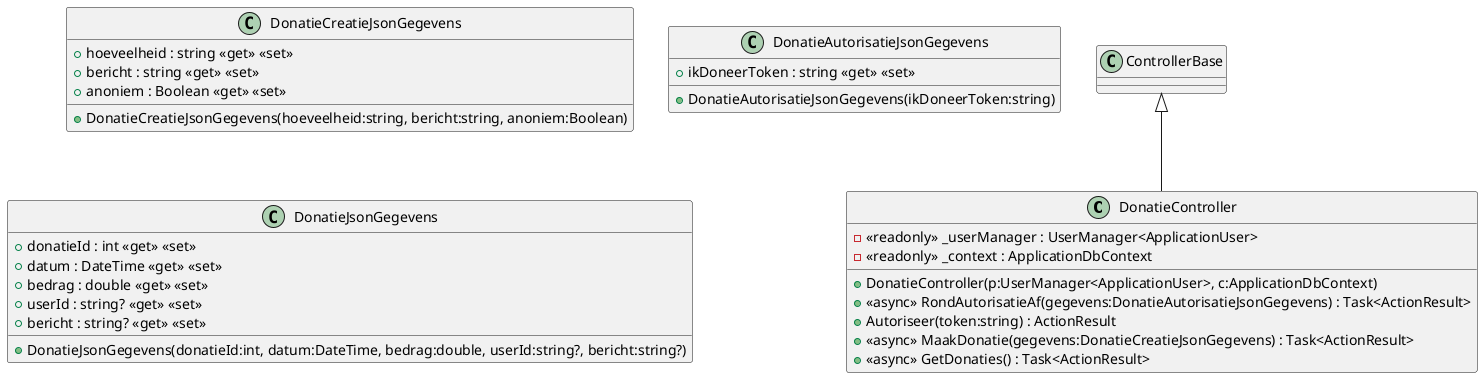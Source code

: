 @startuml
class DonatieController {
    - <<readonly>> _userManager : UserManager<ApplicationUser>
    - <<readonly>> _context : ApplicationDbContext
    + DonatieController(p:UserManager<ApplicationUser>, c:ApplicationDbContext)
    + <<async>> RondAutorisatieAf(gegevens:DonatieAutorisatieJsonGegevens) : Task<ActionResult>
    + Autoriseer(token:string) : ActionResult
    + <<async>> MaakDonatie(gegevens:DonatieCreatieJsonGegevens) : Task<ActionResult>
    + <<async>> GetDonaties() : Task<ActionResult>
}
class DonatieCreatieJsonGegevens {
    + hoeveelheid : string <<get>> <<set>>
    + bericht : string <<get>> <<set>>
    + anoniem : Boolean <<get>> <<set>>
    + DonatieCreatieJsonGegevens(hoeveelheid:string, bericht:string, anoniem:Boolean)
}
class DonatieAutorisatieJsonGegevens {
    + ikDoneerToken : string <<get>> <<set>>
    + DonatieAutorisatieJsonGegevens(ikDoneerToken:string)
}
class DonatieJsonGegevens {
    + donatieId : int <<get>> <<set>>
    + datum : DateTime <<get>> <<set>>
    + bedrag : double <<get>> <<set>>
    + userId : string? <<get>> <<set>>
    + bericht : string? <<get>> <<set>>
    + DonatieJsonGegevens(donatieId:int, datum:DateTime, bedrag:double, userId:string?, bericht:string?)
}
ControllerBase <|-- DonatieController
@enduml

